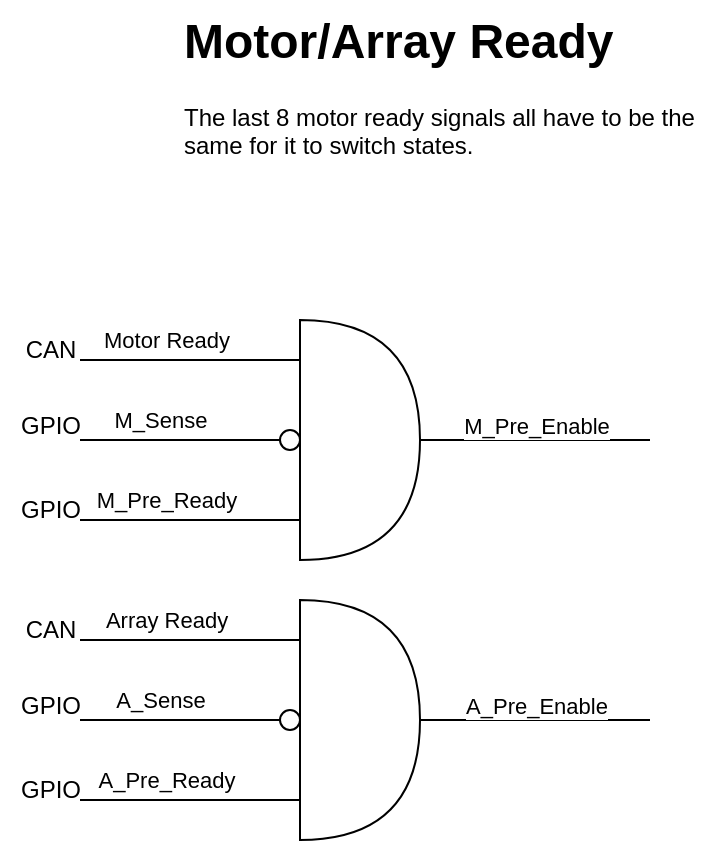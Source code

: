 <mxfile version="24.7.17">
  <diagram name="Page-1" id="6F5YsdUF1Xrd8SOgpPQn">
    <mxGraphModel dx="550" dy="342" grid="1" gridSize="10" guides="1" tooltips="1" connect="1" arrows="1" fold="1" page="1" pageScale="1" pageWidth="850" pageHeight="1100" math="0" shadow="0">
      <root>
        <mxCell id="0" />
        <mxCell id="1" parent="0" />
        <mxCell id="iLPZ1EtRGhWq0cL66QVo-1" value="" style="endArrow=none;html=1;rounded=0;" edge="1" parent="1">
          <mxGeometry width="50" height="50" relative="1" as="geometry">
            <mxPoint x="315" y="280" as="sourcePoint" />
            <mxPoint x="425" y="280" as="targetPoint" />
          </mxGeometry>
        </mxCell>
        <mxCell id="iLPZ1EtRGhWq0cL66QVo-2" value="Motor Ready" style="edgeLabel;html=1;align=center;verticalAlign=middle;resizable=0;points=[];" vertex="1" connectable="0" parent="iLPZ1EtRGhWq0cL66QVo-1">
          <mxGeometry x="-0.324" y="-2" relative="1" as="geometry">
            <mxPoint x="6" y="-12" as="offset" />
          </mxGeometry>
        </mxCell>
        <mxCell id="iLPZ1EtRGhWq0cL66QVo-4" value="" style="endArrow=none;html=1;rounded=0;" edge="1" parent="1">
          <mxGeometry width="50" height="50" relative="1" as="geometry">
            <mxPoint x="315" y="360" as="sourcePoint" />
            <mxPoint x="425" y="360" as="targetPoint" />
          </mxGeometry>
        </mxCell>
        <mxCell id="iLPZ1EtRGhWq0cL66QVo-5" value="M_Pre_Ready" style="edgeLabel;html=1;align=center;verticalAlign=middle;resizable=0;points=[];" vertex="1" connectable="0" parent="iLPZ1EtRGhWq0cL66QVo-4">
          <mxGeometry x="-0.324" y="-2" relative="1" as="geometry">
            <mxPoint x="6" y="-12" as="offset" />
          </mxGeometry>
        </mxCell>
        <mxCell id="iLPZ1EtRGhWq0cL66QVo-6" value="" style="endArrow=none;html=1;rounded=0;" edge="1" parent="1" source="iLPZ1EtRGhWq0cL66QVo-45">
          <mxGeometry width="50" height="50" relative="1" as="geometry">
            <mxPoint x="315" y="320" as="sourcePoint" />
            <mxPoint x="425" y="320" as="targetPoint" />
          </mxGeometry>
        </mxCell>
        <mxCell id="iLPZ1EtRGhWq0cL66QVo-10" value="" style="shape=or;whiteSpace=wrap;html=1;" vertex="1" parent="1">
          <mxGeometry x="425" y="260" width="60" height="120" as="geometry" />
        </mxCell>
        <mxCell id="iLPZ1EtRGhWq0cL66QVo-11" value="" style="endArrow=none;html=1;rounded=0;exitX=1;exitY=0.5;exitDx=0;exitDy=0;exitPerimeter=0;" edge="1" parent="1" source="iLPZ1EtRGhWq0cL66QVo-10">
          <mxGeometry width="50" height="50" relative="1" as="geometry">
            <mxPoint x="490" y="400" as="sourcePoint" />
            <mxPoint x="600" y="320" as="targetPoint" />
          </mxGeometry>
        </mxCell>
        <mxCell id="iLPZ1EtRGhWq0cL66QVo-18" value="M_Pre_Enable" style="edgeLabel;html=1;align=center;verticalAlign=middle;resizable=0;points=[];" vertex="1" connectable="0" parent="iLPZ1EtRGhWq0cL66QVo-11">
          <mxGeometry x="0.005" y="-3" relative="1" as="geometry">
            <mxPoint y="-10" as="offset" />
          </mxGeometry>
        </mxCell>
        <mxCell id="iLPZ1EtRGhWq0cL66QVo-15" value="CAN" style="text;html=1;align=center;verticalAlign=middle;resizable=0;points=[];autosize=1;strokeColor=none;fillColor=none;" vertex="1" parent="1">
          <mxGeometry x="275" y="260" width="50" height="30" as="geometry" />
        </mxCell>
        <mxCell id="iLPZ1EtRGhWq0cL66QVo-16" value="GPIO" style="text;html=1;align=center;verticalAlign=middle;resizable=0;points=[];autosize=1;strokeColor=none;fillColor=none;" vertex="1" parent="1">
          <mxGeometry x="275" y="298" width="50" height="30" as="geometry" />
        </mxCell>
        <mxCell id="iLPZ1EtRGhWq0cL66QVo-17" value="GPIO" style="text;html=1;align=center;verticalAlign=middle;resizable=0;points=[];autosize=1;strokeColor=none;fillColor=none;" vertex="1" parent="1">
          <mxGeometry x="275" y="340" width="50" height="30" as="geometry" />
        </mxCell>
        <mxCell id="iLPZ1EtRGhWq0cL66QVo-19" value="" style="endArrow=none;html=1;rounded=0;" edge="1" parent="1">
          <mxGeometry width="50" height="50" relative="1" as="geometry">
            <mxPoint x="315" y="420" as="sourcePoint" />
            <mxPoint x="425" y="420" as="targetPoint" />
          </mxGeometry>
        </mxCell>
        <mxCell id="iLPZ1EtRGhWq0cL66QVo-20" value="Array Ready" style="edgeLabel;html=1;align=center;verticalAlign=middle;resizable=0;points=[];" vertex="1" connectable="0" parent="iLPZ1EtRGhWq0cL66QVo-19">
          <mxGeometry x="-0.324" y="-2" relative="1" as="geometry">
            <mxPoint x="6" y="-12" as="offset" />
          </mxGeometry>
        </mxCell>
        <mxCell id="iLPZ1EtRGhWq0cL66QVo-21" value="" style="endArrow=none;html=1;rounded=0;" edge="1" parent="1">
          <mxGeometry width="50" height="50" relative="1" as="geometry">
            <mxPoint x="315" y="500" as="sourcePoint" />
            <mxPoint x="425" y="500" as="targetPoint" />
          </mxGeometry>
        </mxCell>
        <mxCell id="iLPZ1EtRGhWq0cL66QVo-22" value="A_Pre_Ready" style="edgeLabel;html=1;align=center;verticalAlign=middle;resizable=0;points=[];" vertex="1" connectable="0" parent="iLPZ1EtRGhWq0cL66QVo-21">
          <mxGeometry x="-0.324" y="-2" relative="1" as="geometry">
            <mxPoint x="6" y="-12" as="offset" />
          </mxGeometry>
        </mxCell>
        <mxCell id="iLPZ1EtRGhWq0cL66QVo-23" value="" style="endArrow=none;html=1;rounded=0;" edge="1" parent="1" target="iLPZ1EtRGhWq0cL66QVo-44">
          <mxGeometry width="50" height="50" relative="1" as="geometry">
            <mxPoint x="315" y="460" as="sourcePoint" />
            <mxPoint x="425" y="460" as="targetPoint" />
          </mxGeometry>
        </mxCell>
        <mxCell id="iLPZ1EtRGhWq0cL66QVo-24" value="A_Sense" style="edgeLabel;html=1;align=center;verticalAlign=middle;resizable=0;points=[];" vertex="1" connectable="0" parent="iLPZ1EtRGhWq0cL66QVo-23">
          <mxGeometry x="-0.324" y="-2" relative="1" as="geometry">
            <mxPoint x="6" y="-12" as="offset" />
          </mxGeometry>
        </mxCell>
        <mxCell id="iLPZ1EtRGhWq0cL66QVo-25" value="" style="shape=or;whiteSpace=wrap;html=1;" vertex="1" parent="1">
          <mxGeometry x="425" y="400" width="60" height="120" as="geometry" />
        </mxCell>
        <mxCell id="iLPZ1EtRGhWq0cL66QVo-26" value="" style="endArrow=none;html=1;rounded=0;exitX=1;exitY=0.5;exitDx=0;exitDy=0;exitPerimeter=0;" edge="1" parent="1" source="iLPZ1EtRGhWq0cL66QVo-25">
          <mxGeometry width="50" height="50" relative="1" as="geometry">
            <mxPoint x="490" y="540" as="sourcePoint" />
            <mxPoint x="600" y="460" as="targetPoint" />
          </mxGeometry>
        </mxCell>
        <mxCell id="iLPZ1EtRGhWq0cL66QVo-27" value="A_Pre_Enable" style="edgeLabel;html=1;align=center;verticalAlign=middle;resizable=0;points=[];" vertex="1" connectable="0" parent="iLPZ1EtRGhWq0cL66QVo-26">
          <mxGeometry x="0.005" y="-3" relative="1" as="geometry">
            <mxPoint y="-10" as="offset" />
          </mxGeometry>
        </mxCell>
        <mxCell id="iLPZ1EtRGhWq0cL66QVo-28" value="CAN" style="text;html=1;align=center;verticalAlign=middle;resizable=0;points=[];autosize=1;strokeColor=none;fillColor=none;" vertex="1" parent="1">
          <mxGeometry x="275" y="400" width="50" height="30" as="geometry" />
        </mxCell>
        <mxCell id="iLPZ1EtRGhWq0cL66QVo-29" value="GPIO" style="text;html=1;align=center;verticalAlign=middle;resizable=0;points=[];autosize=1;strokeColor=none;fillColor=none;" vertex="1" parent="1">
          <mxGeometry x="275" y="438" width="50" height="30" as="geometry" />
        </mxCell>
        <mxCell id="iLPZ1EtRGhWq0cL66QVo-30" value="GPIO" style="text;html=1;align=center;verticalAlign=middle;resizable=0;points=[];autosize=1;strokeColor=none;fillColor=none;" vertex="1" parent="1">
          <mxGeometry x="275" y="480" width="50" height="30" as="geometry" />
        </mxCell>
        <mxCell id="iLPZ1EtRGhWq0cL66QVo-43" value="&lt;h1 style=&quot;margin-top: 0px;&quot;&gt;Motor/Array Ready&lt;/h1&gt;&lt;p&gt;The last 8 motor ready signals all have to be the same for it to switch states.&amp;nbsp;&lt;/p&gt;" style="text;html=1;whiteSpace=wrap;overflow=hidden;rounded=0;" vertex="1" parent="1">
          <mxGeometry x="365" y="100" width="265" height="120" as="geometry" />
        </mxCell>
        <mxCell id="iLPZ1EtRGhWq0cL66QVo-44" value="" style="ellipse;whiteSpace=wrap;html=1;aspect=fixed;" vertex="1" parent="1">
          <mxGeometry x="415" y="455" width="10" height="10" as="geometry" />
        </mxCell>
        <mxCell id="iLPZ1EtRGhWq0cL66QVo-46" value="" style="endArrow=none;html=1;rounded=0;" edge="1" parent="1" target="iLPZ1EtRGhWq0cL66QVo-45">
          <mxGeometry width="50" height="50" relative="1" as="geometry">
            <mxPoint x="315" y="320" as="sourcePoint" />
            <mxPoint x="425" y="320" as="targetPoint" />
          </mxGeometry>
        </mxCell>
        <mxCell id="iLPZ1EtRGhWq0cL66QVo-47" value="M_Sense" style="edgeLabel;html=1;align=center;verticalAlign=middle;resizable=0;points=[];" vertex="1" connectable="0" parent="iLPZ1EtRGhWq0cL66QVo-46">
          <mxGeometry x="-0.324" y="-2" relative="1" as="geometry">
            <mxPoint x="6" y="-12" as="offset" />
          </mxGeometry>
        </mxCell>
        <mxCell id="iLPZ1EtRGhWq0cL66QVo-45" value="" style="ellipse;whiteSpace=wrap;html=1;aspect=fixed;" vertex="1" parent="1">
          <mxGeometry x="415" y="315" width="10" height="10" as="geometry" />
        </mxCell>
      </root>
    </mxGraphModel>
  </diagram>
</mxfile>
